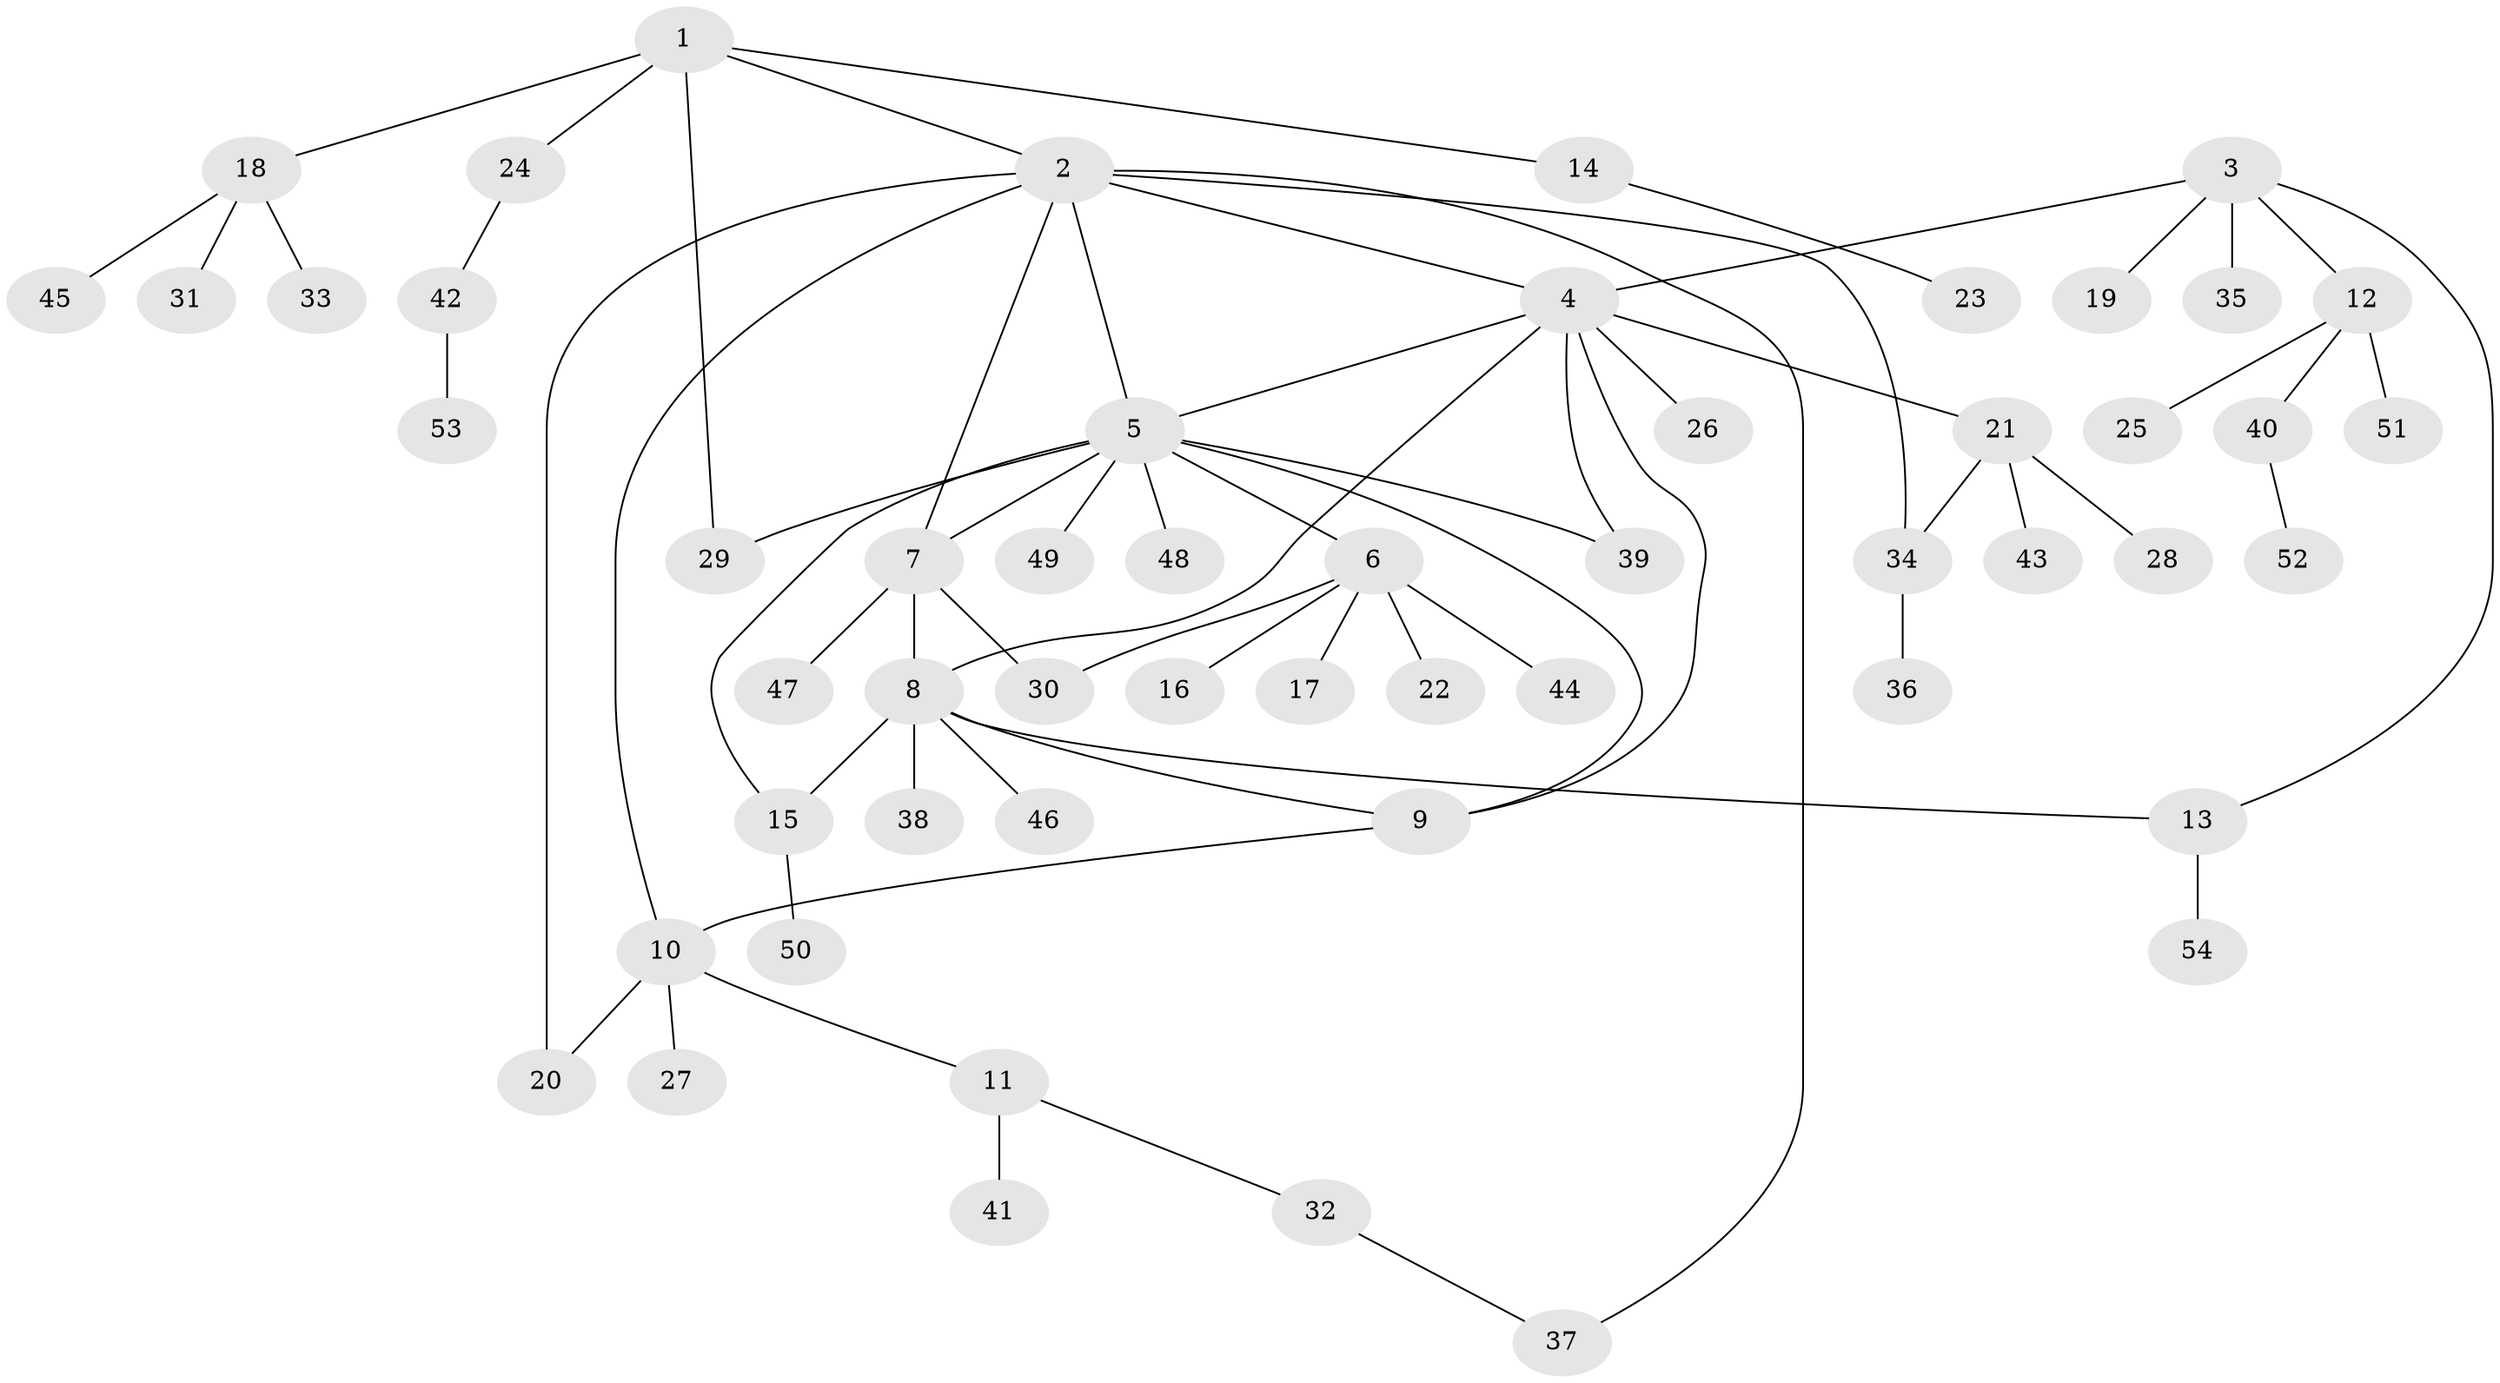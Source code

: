 // Generated by graph-tools (version 1.1) at 2025/37/03/09/25 02:37:41]
// undirected, 54 vertices, 67 edges
graph export_dot {
graph [start="1"]
  node [color=gray90,style=filled];
  1;
  2;
  3;
  4;
  5;
  6;
  7;
  8;
  9;
  10;
  11;
  12;
  13;
  14;
  15;
  16;
  17;
  18;
  19;
  20;
  21;
  22;
  23;
  24;
  25;
  26;
  27;
  28;
  29;
  30;
  31;
  32;
  33;
  34;
  35;
  36;
  37;
  38;
  39;
  40;
  41;
  42;
  43;
  44;
  45;
  46;
  47;
  48;
  49;
  50;
  51;
  52;
  53;
  54;
  1 -- 2;
  1 -- 14;
  1 -- 18;
  1 -- 24;
  1 -- 29;
  2 -- 4;
  2 -- 5;
  2 -- 7;
  2 -- 10;
  2 -- 20;
  2 -- 34;
  2 -- 37;
  3 -- 4;
  3 -- 12;
  3 -- 13;
  3 -- 19;
  3 -- 35;
  4 -- 5;
  4 -- 8;
  4 -- 9;
  4 -- 21;
  4 -- 26;
  4 -- 39;
  5 -- 6;
  5 -- 7;
  5 -- 9;
  5 -- 15;
  5 -- 29;
  5 -- 39;
  5 -- 48;
  5 -- 49;
  6 -- 16;
  6 -- 17;
  6 -- 22;
  6 -- 30;
  6 -- 44;
  7 -- 8;
  7 -- 30;
  7 -- 47;
  8 -- 9;
  8 -- 13;
  8 -- 15;
  8 -- 38;
  8 -- 46;
  9 -- 10;
  10 -- 11;
  10 -- 20;
  10 -- 27;
  11 -- 32;
  11 -- 41;
  12 -- 25;
  12 -- 40;
  12 -- 51;
  13 -- 54;
  14 -- 23;
  15 -- 50;
  18 -- 31;
  18 -- 33;
  18 -- 45;
  21 -- 28;
  21 -- 34;
  21 -- 43;
  24 -- 42;
  32 -- 37;
  34 -- 36;
  40 -- 52;
  42 -- 53;
}
